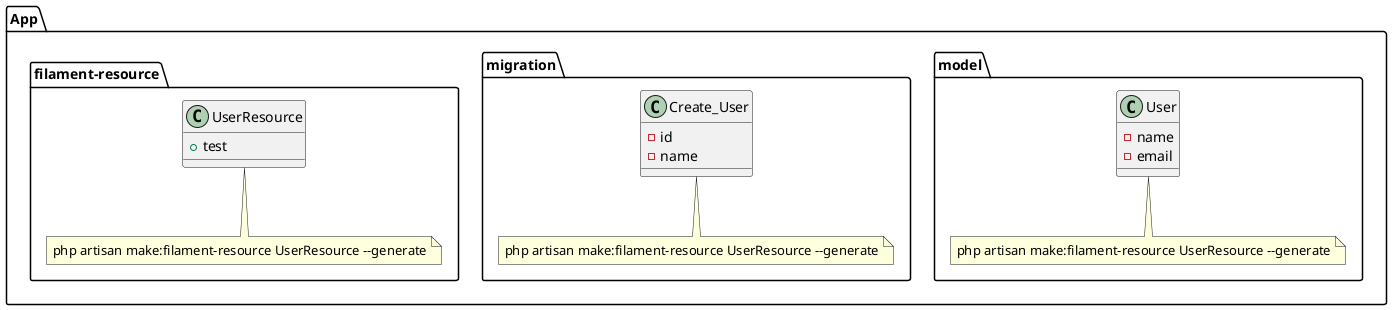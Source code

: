 @startuml

package App{
 package model {
 class User{
   -name
   -email
 }
note bottom: php artisan make:filament-resource UserResource --generate
}
package migration {
class Create_User{
   - id
   - name
 }
note bottom: php artisan make:filament-resource UserResource --generate
}
package filament-resource {
 class UserResource{
   + test
 }
 note bottom: php artisan make:filament-resource UserResource --generate
}  

@enduml